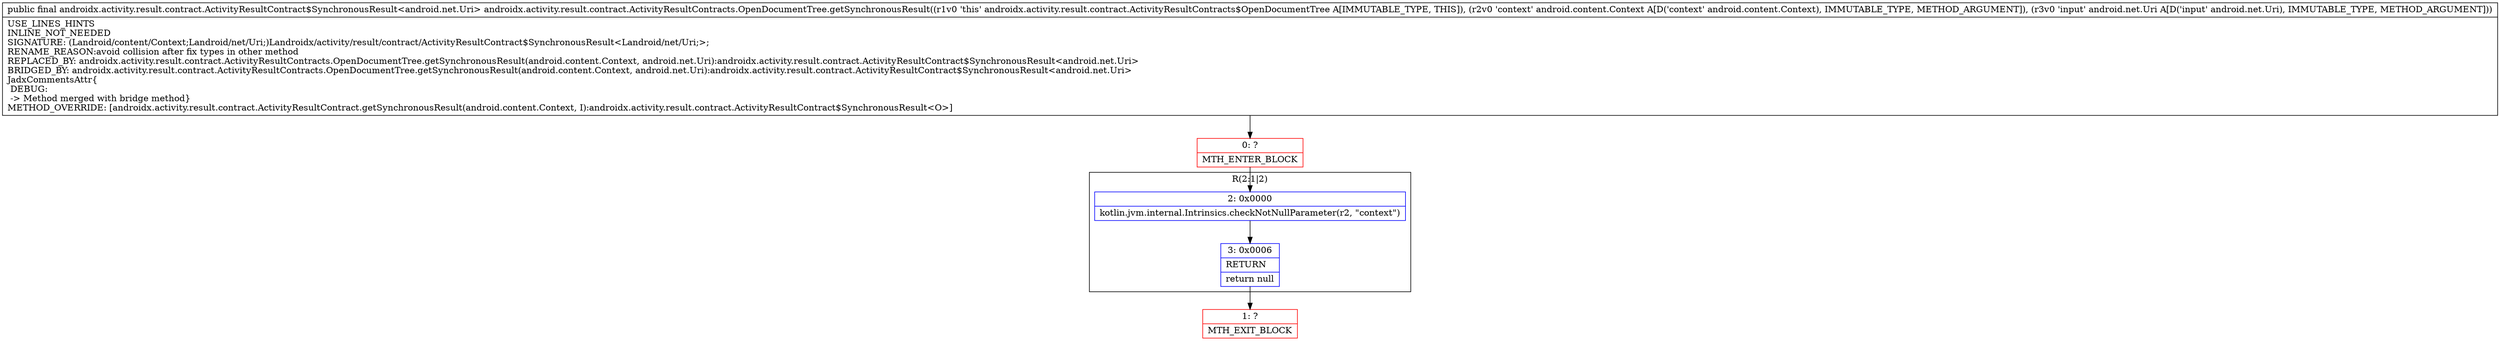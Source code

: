 digraph "CFG forandroidx.activity.result.contract.ActivityResultContracts.OpenDocumentTree.getSynchronousResult(Landroid\/content\/Context;Landroid\/net\/Uri;)Landroidx\/activity\/result\/contract\/ActivityResultContract$SynchronousResult;" {
subgraph cluster_Region_117183106 {
label = "R(2:1|2)";
node [shape=record,color=blue];
Node_2 [shape=record,label="{2\:\ 0x0000|kotlin.jvm.internal.Intrinsics.checkNotNullParameter(r2, \"context\")\l}"];
Node_3 [shape=record,label="{3\:\ 0x0006|RETURN\l|return null\l}"];
}
Node_0 [shape=record,color=red,label="{0\:\ ?|MTH_ENTER_BLOCK\l}"];
Node_1 [shape=record,color=red,label="{1\:\ ?|MTH_EXIT_BLOCK\l}"];
MethodNode[shape=record,label="{public final androidx.activity.result.contract.ActivityResultContract$SynchronousResult\<android.net.Uri\> androidx.activity.result.contract.ActivityResultContracts.OpenDocumentTree.getSynchronousResult((r1v0 'this' androidx.activity.result.contract.ActivityResultContracts$OpenDocumentTree A[IMMUTABLE_TYPE, THIS]), (r2v0 'context' android.content.Context A[D('context' android.content.Context), IMMUTABLE_TYPE, METHOD_ARGUMENT]), (r3v0 'input' android.net.Uri A[D('input' android.net.Uri), IMMUTABLE_TYPE, METHOD_ARGUMENT]))  | USE_LINES_HINTS\lINLINE_NOT_NEEDED\lSIGNATURE: (Landroid\/content\/Context;Landroid\/net\/Uri;)Landroidx\/activity\/result\/contract\/ActivityResultContract$SynchronousResult\<Landroid\/net\/Uri;\>;\lRENAME_REASON:avoid collision after fix types in other method\lREPLACED_BY: androidx.activity.result.contract.ActivityResultContracts.OpenDocumentTree.getSynchronousResult(android.content.Context, android.net.Uri):androidx.activity.result.contract.ActivityResultContract$SynchronousResult\<android.net.Uri\>\lBRIDGED_BY: androidx.activity.result.contract.ActivityResultContracts.OpenDocumentTree.getSynchronousResult(android.content.Context, android.net.Uri):androidx.activity.result.contract.ActivityResultContract$SynchronousResult\<android.net.Uri\>\lJadxCommentsAttr\{\l DEBUG: \l \-\> Method merged with bridge method\}\lMETHOD_OVERRIDE: [androidx.activity.result.contract.ActivityResultContract.getSynchronousResult(android.content.Context, I):androidx.activity.result.contract.ActivityResultContract$SynchronousResult\<O\>]\l}"];
MethodNode -> Node_0;Node_2 -> Node_3;
Node_3 -> Node_1;
Node_0 -> Node_2;
}

